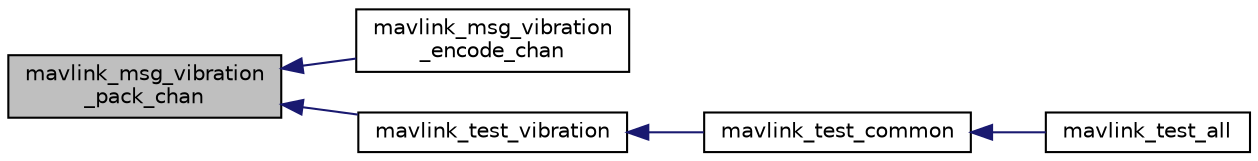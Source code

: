 digraph "mavlink_msg_vibration_pack_chan"
{
 // INTERACTIVE_SVG=YES
  edge [fontname="Helvetica",fontsize="10",labelfontname="Helvetica",labelfontsize="10"];
  node [fontname="Helvetica",fontsize="10",shape=record];
  rankdir="LR";
  Node1 [label="mavlink_msg_vibration\l_pack_chan",height=0.2,width=0.4,color="black", fillcolor="grey75", style="filled", fontcolor="black"];
  Node1 -> Node2 [dir="back",color="midnightblue",fontsize="10",style="solid",fontname="Helvetica"];
  Node2 [label="mavlink_msg_vibration\l_encode_chan",height=0.2,width=0.4,color="black", fillcolor="white", style="filled",URL="$mavlink__msg__vibration_8h.html#a5d8c4bea30555b65d953ac93553d91f2",tooltip="Encode a vibration struct on a channel. "];
  Node1 -> Node3 [dir="back",color="midnightblue",fontsize="10",style="solid",fontname="Helvetica"];
  Node3 [label="mavlink_test_vibration",height=0.2,width=0.4,color="black", fillcolor="white", style="filled",URL="$common_2testsuite_8h.html#a8e2c9258789f0fcf8f1b0f42e39de535"];
  Node3 -> Node4 [dir="back",color="midnightblue",fontsize="10",style="solid",fontname="Helvetica"];
  Node4 [label="mavlink_test_common",height=0.2,width=0.4,color="black", fillcolor="white", style="filled",URL="$common_2testsuite_8h.html#af349432601ac003d2c80a69c100c70a4"];
  Node4 -> Node5 [dir="back",color="midnightblue",fontsize="10",style="solid",fontname="Helvetica"];
  Node5 [label="mavlink_test_all",height=0.2,width=0.4,color="black", fillcolor="white", style="filled",URL="$common_2testsuite_8h.html#a4cc77b6c343679298da5d3c2b4e48759"];
}
